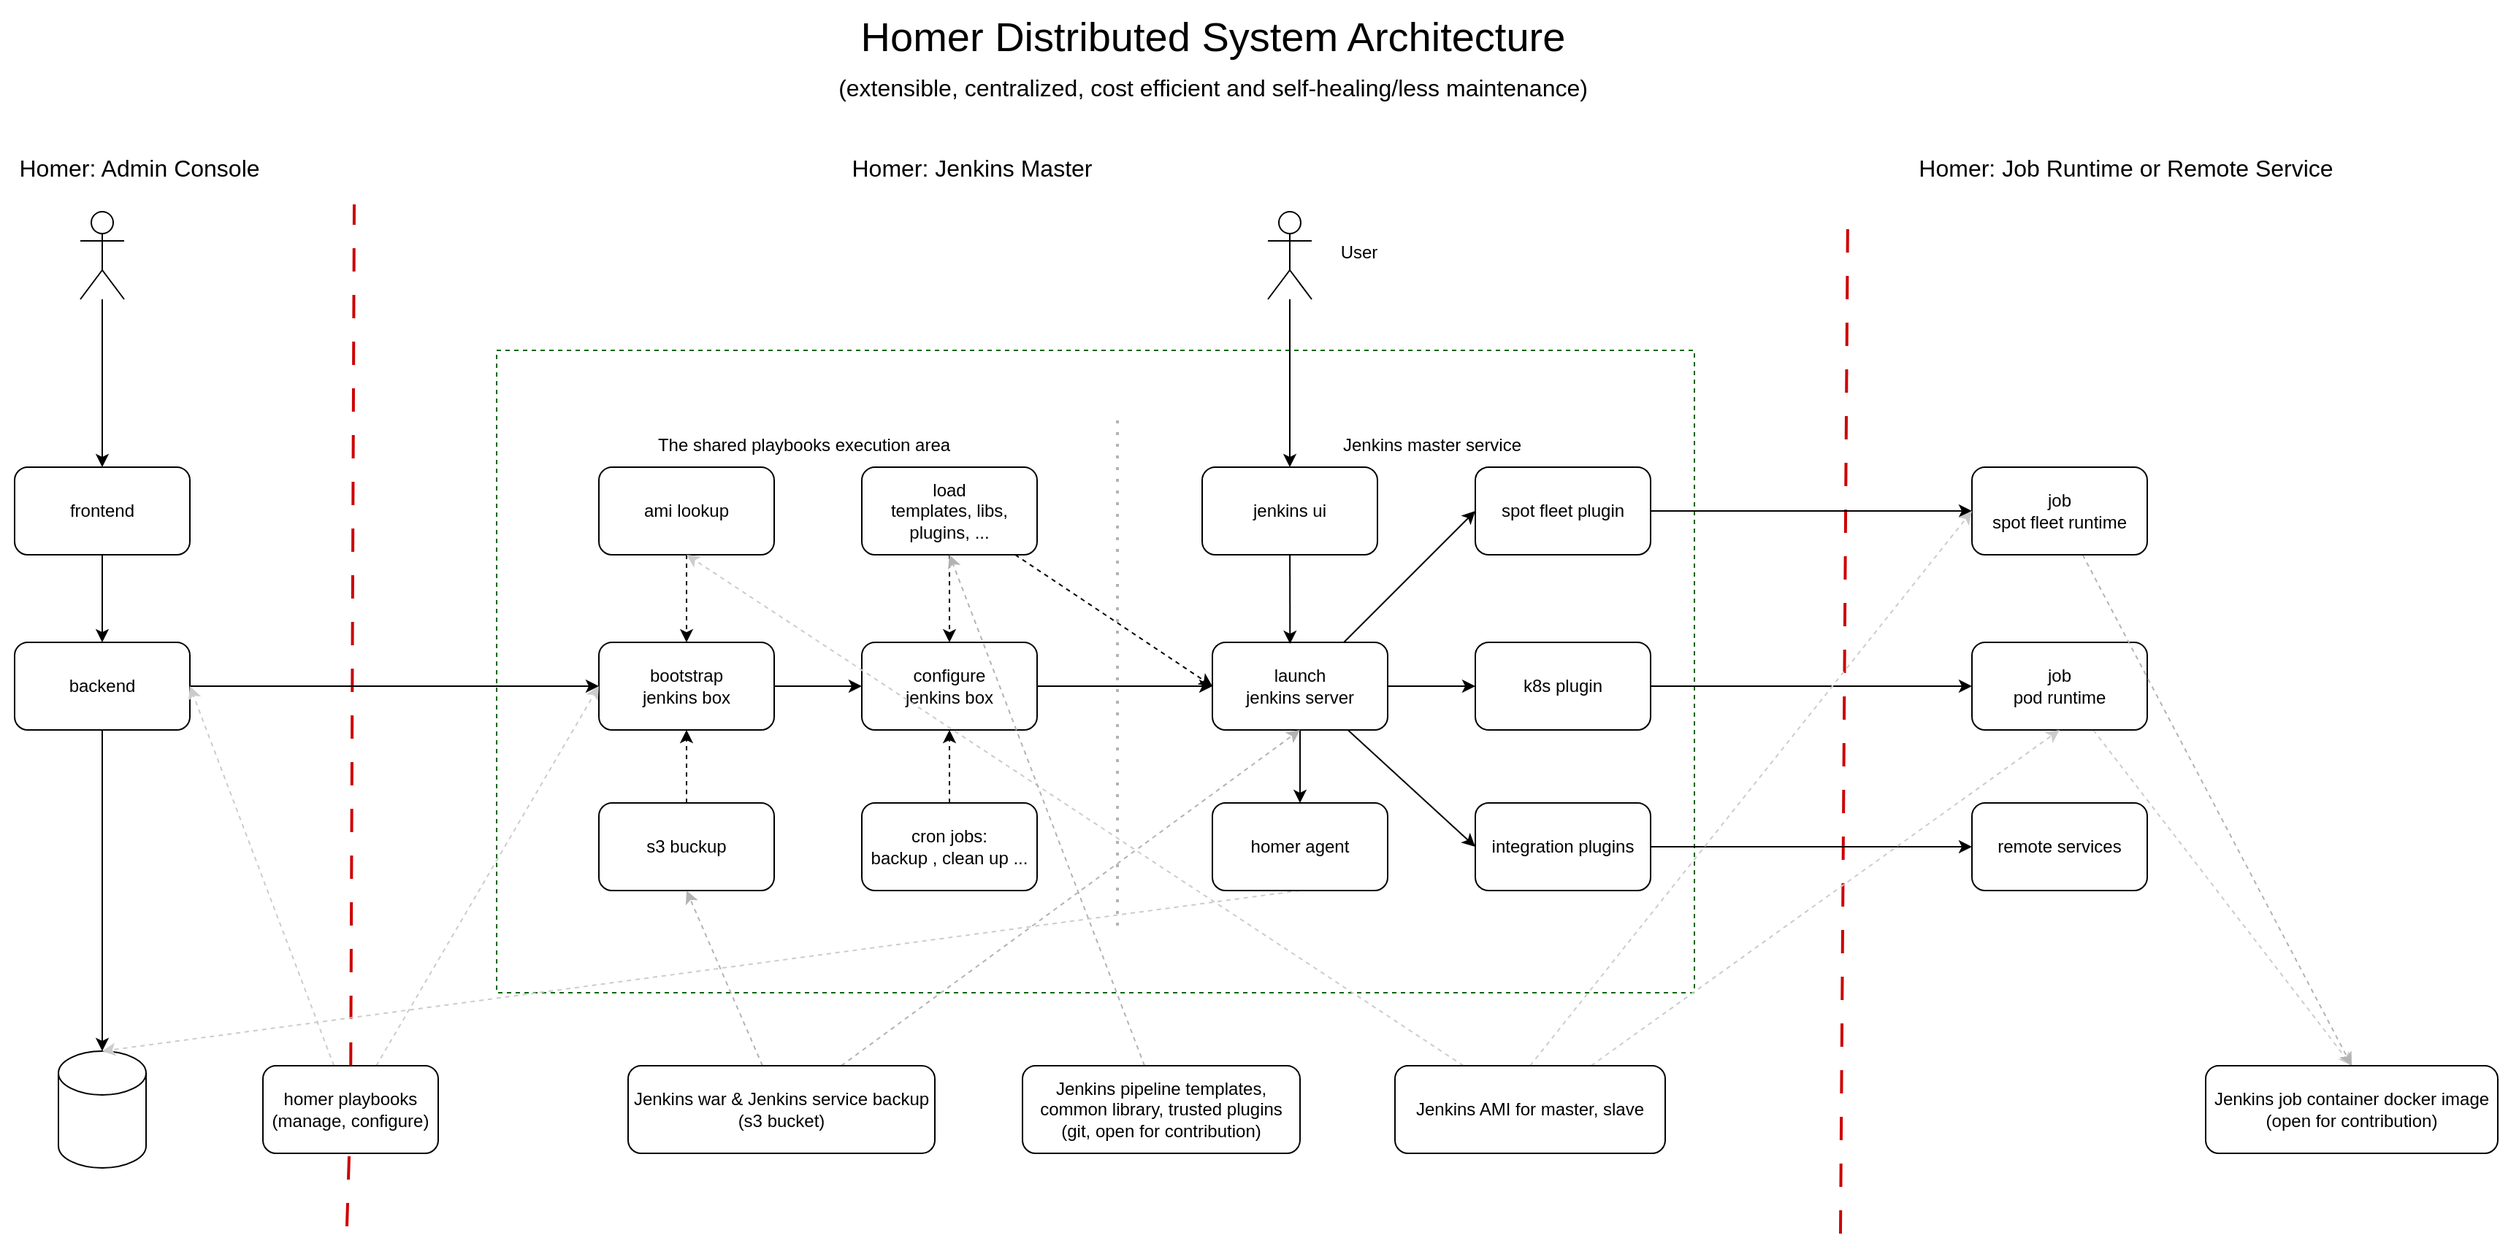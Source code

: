 <mxfile version="21.2.6" type="github">
  <diagram name="Page-1" id="HMeSJkny4wYuckMMA0fv">
    <mxGraphModel dx="2641" dy="1012" grid="1" gridSize="10" guides="1" tooltips="1" connect="1" arrows="1" fold="1" page="1" pageScale="1" pageWidth="850" pageHeight="1100" math="0" shadow="0">
      <root>
        <mxCell id="0" />
        <mxCell id="1" parent="0" />
        <mxCell id="agCpb_SMPKk3TFrb06sG-60" value="" style="endArrow=none;dashed=1;html=1;dashPattern=8 8;strokeWidth=2;rounded=0;strokeColor=#CC0000;fontColor=#CC0000;" edge="1" parent="1">
          <mxGeometry width="50" height="50" relative="1" as="geometry">
            <mxPoint x="1290" y="855" as="sourcePoint" />
            <mxPoint x="1295" y="155" as="targetPoint" />
          </mxGeometry>
        </mxCell>
        <mxCell id="agCpb_SMPKk3TFrb06sG-76" value="" style="endArrow=none;dashed=1;html=1;dashPattern=8 8;strokeWidth=2;rounded=0;strokeColor=#CC0000;fontColor=#CC0000;" edge="1" parent="1" source="agCpb_SMPKk3TFrb06sG-19">
          <mxGeometry width="50" height="50" relative="1" as="geometry">
            <mxPoint x="267.5" y="850" as="sourcePoint" />
            <mxPoint x="272.5" y="150" as="targetPoint" />
          </mxGeometry>
        </mxCell>
        <mxCell id="agCpb_SMPKk3TFrb06sG-70" value="" style="rounded=0;whiteSpace=wrap;html=1;dashed=1;strokeColor=#006600;" vertex="1" parent="1">
          <mxGeometry x="370" y="250" width="820" height="440" as="geometry" />
        </mxCell>
        <mxCell id="agCpb_SMPKk3TFrb06sG-26" style="edgeStyle=none;rounded=0;orthogonalLoop=1;jettySize=auto;html=1;" edge="1" parent="1" source="agCpb_SMPKk3TFrb06sG-1" target="agCpb_SMPKk3TFrb06sG-2">
          <mxGeometry relative="1" as="geometry" />
        </mxCell>
        <mxCell id="agCpb_SMPKk3TFrb06sG-1" value="frontend" style="rounded=1;whiteSpace=wrap;html=1;" vertex="1" parent="1">
          <mxGeometry x="40" y="330" width="120" height="60" as="geometry" />
        </mxCell>
        <mxCell id="agCpb_SMPKk3TFrb06sG-27" style="edgeStyle=none;rounded=0;orthogonalLoop=1;jettySize=auto;html=1;entryX=0.5;entryY=0;entryDx=0;entryDy=0;entryPerimeter=0;" edge="1" parent="1" source="agCpb_SMPKk3TFrb06sG-2" target="agCpb_SMPKk3TFrb06sG-3">
          <mxGeometry relative="1" as="geometry" />
        </mxCell>
        <mxCell id="agCpb_SMPKk3TFrb06sG-30" style="edgeStyle=none;rounded=0;orthogonalLoop=1;jettySize=auto;html=1;entryX=0;entryY=0.5;entryDx=0;entryDy=0;" edge="1" parent="1" source="agCpb_SMPKk3TFrb06sG-2" target="agCpb_SMPKk3TFrb06sG-7">
          <mxGeometry relative="1" as="geometry" />
        </mxCell>
        <mxCell id="agCpb_SMPKk3TFrb06sG-2" value="backend" style="rounded=1;whiteSpace=wrap;html=1;" vertex="1" parent="1">
          <mxGeometry x="40" y="450" width="120" height="60" as="geometry" />
        </mxCell>
        <mxCell id="agCpb_SMPKk3TFrb06sG-3" value="" style="shape=cylinder3;whiteSpace=wrap;html=1;boundedLbl=1;backgroundOutline=1;size=15;" vertex="1" parent="1">
          <mxGeometry x="70" y="730" width="60" height="80" as="geometry" />
        </mxCell>
        <mxCell id="agCpb_SMPKk3TFrb06sG-31" style="edgeStyle=none;rounded=0;orthogonalLoop=1;jettySize=auto;html=1;" edge="1" parent="1" source="agCpb_SMPKk3TFrb06sG-7" target="agCpb_SMPKk3TFrb06sG-8">
          <mxGeometry relative="1" as="geometry" />
        </mxCell>
        <mxCell id="agCpb_SMPKk3TFrb06sG-7" value="bootstrap &lt;br&gt;jenkins box" style="rounded=1;whiteSpace=wrap;html=1;" vertex="1" parent="1">
          <mxGeometry x="440" y="450" width="120" height="60" as="geometry" />
        </mxCell>
        <mxCell id="agCpb_SMPKk3TFrb06sG-32" style="edgeStyle=none;rounded=0;orthogonalLoop=1;jettySize=auto;html=1;entryX=0;entryY=0.5;entryDx=0;entryDy=0;" edge="1" parent="1" source="agCpb_SMPKk3TFrb06sG-8" target="agCpb_SMPKk3TFrb06sG-9">
          <mxGeometry relative="1" as="geometry" />
        </mxCell>
        <mxCell id="agCpb_SMPKk3TFrb06sG-8" value="configure &lt;br&gt;jenkins box" style="rounded=1;whiteSpace=wrap;html=1;" vertex="1" parent="1">
          <mxGeometry x="620" y="450" width="120" height="60" as="geometry" />
        </mxCell>
        <mxCell id="agCpb_SMPKk3TFrb06sG-38" style="edgeStyle=none;rounded=0;orthogonalLoop=1;jettySize=auto;html=1;entryX=0;entryY=0.5;entryDx=0;entryDy=0;" edge="1" parent="1" source="agCpb_SMPKk3TFrb06sG-9" target="agCpb_SMPKk3TFrb06sG-21">
          <mxGeometry relative="1" as="geometry" />
        </mxCell>
        <mxCell id="agCpb_SMPKk3TFrb06sG-47" style="edgeStyle=none;rounded=0;orthogonalLoop=1;jettySize=auto;html=1;entryX=0;entryY=0.5;entryDx=0;entryDy=0;" edge="1" parent="1" source="agCpb_SMPKk3TFrb06sG-9" target="agCpb_SMPKk3TFrb06sG-20">
          <mxGeometry relative="1" as="geometry" />
        </mxCell>
        <mxCell id="agCpb_SMPKk3TFrb06sG-48" style="edgeStyle=none;rounded=0;orthogonalLoop=1;jettySize=auto;html=1;entryX=0;entryY=0.5;entryDx=0;entryDy=0;" edge="1" parent="1" source="agCpb_SMPKk3TFrb06sG-9" target="agCpb_SMPKk3TFrb06sG-22">
          <mxGeometry relative="1" as="geometry" />
        </mxCell>
        <mxCell id="agCpb_SMPKk3TFrb06sG-66" style="edgeStyle=none;rounded=0;orthogonalLoop=1;jettySize=auto;html=1;" edge="1" parent="1" source="agCpb_SMPKk3TFrb06sG-9" target="agCpb_SMPKk3TFrb06sG-64">
          <mxGeometry relative="1" as="geometry" />
        </mxCell>
        <mxCell id="agCpb_SMPKk3TFrb06sG-9" value="launch &lt;br&gt;jenkins server" style="rounded=1;whiteSpace=wrap;html=1;" vertex="1" parent="1">
          <mxGeometry x="860" y="450" width="120" height="60" as="geometry" />
        </mxCell>
        <mxCell id="agCpb_SMPKk3TFrb06sG-36" style="edgeStyle=none;rounded=0;orthogonalLoop=1;jettySize=auto;html=1;entryX=0.5;entryY=1;entryDx=0;entryDy=0;dashed=1;" edge="1" parent="1" source="agCpb_SMPKk3TFrb06sG-10" target="agCpb_SMPKk3TFrb06sG-8">
          <mxGeometry relative="1" as="geometry" />
        </mxCell>
        <mxCell id="agCpb_SMPKk3TFrb06sG-10" value="cron jobs: &lt;br&gt;backup , clean up ..." style="rounded=1;whiteSpace=wrap;html=1;" vertex="1" parent="1">
          <mxGeometry x="620" y="560" width="120" height="60" as="geometry" />
        </mxCell>
        <mxCell id="agCpb_SMPKk3TFrb06sG-35" style="edgeStyle=none;rounded=0;orthogonalLoop=1;jettySize=auto;html=1;entryX=0.5;entryY=0;entryDx=0;entryDy=0;dashed=1;" edge="1" parent="1" source="agCpb_SMPKk3TFrb06sG-11" target="agCpb_SMPKk3TFrb06sG-8">
          <mxGeometry relative="1" as="geometry" />
        </mxCell>
        <mxCell id="agCpb_SMPKk3TFrb06sG-44" style="edgeStyle=none;rounded=0;orthogonalLoop=1;jettySize=auto;html=1;entryX=0;entryY=0.5;entryDx=0;entryDy=0;dashed=1;" edge="1" parent="1" source="agCpb_SMPKk3TFrb06sG-11" target="agCpb_SMPKk3TFrb06sG-9">
          <mxGeometry relative="1" as="geometry" />
        </mxCell>
        <mxCell id="agCpb_SMPKk3TFrb06sG-11" value="load &lt;br&gt;templates, libs, plugins, ..." style="rounded=1;whiteSpace=wrap;html=1;" vertex="1" parent="1">
          <mxGeometry x="620" y="330" width="120" height="60" as="geometry" />
        </mxCell>
        <mxCell id="agCpb_SMPKk3TFrb06sG-33" style="edgeStyle=none;rounded=0;orthogonalLoop=1;jettySize=auto;html=1;entryX=0.5;entryY=0;entryDx=0;entryDy=0;dashed=1;" edge="1" parent="1" source="agCpb_SMPKk3TFrb06sG-12" target="agCpb_SMPKk3TFrb06sG-7">
          <mxGeometry relative="1" as="geometry" />
        </mxCell>
        <mxCell id="agCpb_SMPKk3TFrb06sG-12" value="ami lookup" style="rounded=1;whiteSpace=wrap;html=1;" vertex="1" parent="1">
          <mxGeometry x="440" y="330" width="120" height="60" as="geometry" />
        </mxCell>
        <mxCell id="agCpb_SMPKk3TFrb06sG-34" style="edgeStyle=none;rounded=0;orthogonalLoop=1;jettySize=auto;html=1;entryX=0.5;entryY=1;entryDx=0;entryDy=0;dashed=1;" edge="1" parent="1" source="agCpb_SMPKk3TFrb06sG-13" target="agCpb_SMPKk3TFrb06sG-7">
          <mxGeometry relative="1" as="geometry" />
        </mxCell>
        <mxCell id="agCpb_SMPKk3TFrb06sG-13" value="s3 buckup" style="rounded=1;whiteSpace=wrap;html=1;" vertex="1" parent="1">
          <mxGeometry x="440" y="560" width="120" height="60" as="geometry" />
        </mxCell>
        <mxCell id="agCpb_SMPKk3TFrb06sG-28" style="edgeStyle=none;rounded=0;orthogonalLoop=1;jettySize=auto;html=1;entryX=1;entryY=0.5;entryDx=0;entryDy=0;dashed=1;strokeColor=#CCCCCC;" edge="1" parent="1" source="agCpb_SMPKk3TFrb06sG-19" target="agCpb_SMPKk3TFrb06sG-2">
          <mxGeometry relative="1" as="geometry" />
        </mxCell>
        <mxCell id="agCpb_SMPKk3TFrb06sG-29" style="edgeStyle=none;rounded=0;orthogonalLoop=1;jettySize=auto;html=1;entryX=0;entryY=0.5;entryDx=0;entryDy=0;dashed=1;strokeColor=#CCCCCC;" edge="1" parent="1" source="agCpb_SMPKk3TFrb06sG-19" target="agCpb_SMPKk3TFrb06sG-7">
          <mxGeometry relative="1" as="geometry" />
        </mxCell>
        <mxCell id="agCpb_SMPKk3TFrb06sG-46" style="edgeStyle=none;rounded=0;orthogonalLoop=1;jettySize=auto;html=1;" edge="1" parent="1" source="agCpb_SMPKk3TFrb06sG-20" target="agCpb_SMPKk3TFrb06sG-25">
          <mxGeometry relative="1" as="geometry" />
        </mxCell>
        <mxCell id="agCpb_SMPKk3TFrb06sG-20" value="integration plugins" style="rounded=1;whiteSpace=wrap;html=1;" vertex="1" parent="1">
          <mxGeometry x="1040" y="560" width="120" height="60" as="geometry" />
        </mxCell>
        <mxCell id="agCpb_SMPKk3TFrb06sG-41" style="edgeStyle=none;rounded=0;orthogonalLoop=1;jettySize=auto;html=1;entryX=0;entryY=0.5;entryDx=0;entryDy=0;" edge="1" parent="1" source="agCpb_SMPKk3TFrb06sG-21" target="agCpb_SMPKk3TFrb06sG-23">
          <mxGeometry relative="1" as="geometry" />
        </mxCell>
        <mxCell id="agCpb_SMPKk3TFrb06sG-21" value="k8s plugin" style="rounded=1;whiteSpace=wrap;html=1;" vertex="1" parent="1">
          <mxGeometry x="1040" y="450" width="120" height="60" as="geometry" />
        </mxCell>
        <mxCell id="agCpb_SMPKk3TFrb06sG-49" style="edgeStyle=none;rounded=0;orthogonalLoop=1;jettySize=auto;html=1;entryX=0;entryY=0.5;entryDx=0;entryDy=0;" edge="1" parent="1" source="agCpb_SMPKk3TFrb06sG-22" target="agCpb_SMPKk3TFrb06sG-24">
          <mxGeometry relative="1" as="geometry" />
        </mxCell>
        <mxCell id="agCpb_SMPKk3TFrb06sG-22" value="spot fleet plugin" style="rounded=1;whiteSpace=wrap;html=1;" vertex="1" parent="1">
          <mxGeometry x="1040" y="330" width="120" height="60" as="geometry" />
        </mxCell>
        <mxCell id="agCpb_SMPKk3TFrb06sG-54" style="edgeStyle=none;rounded=0;orthogonalLoop=1;jettySize=auto;html=1;entryX=0.5;entryY=0;entryDx=0;entryDy=0;dashed=1;strokeColor=#CCCCCC;" edge="1" parent="1" source="agCpb_SMPKk3TFrb06sG-23" target="agCpb_SMPKk3TFrb06sG-53">
          <mxGeometry relative="1" as="geometry" />
        </mxCell>
        <mxCell id="agCpb_SMPKk3TFrb06sG-23" value="job&lt;br&gt;pod runtime" style="rounded=1;whiteSpace=wrap;html=1;" vertex="1" parent="1">
          <mxGeometry x="1380" y="450" width="120" height="60" as="geometry" />
        </mxCell>
        <mxCell id="agCpb_SMPKk3TFrb06sG-77" style="edgeStyle=none;rounded=0;orthogonalLoop=1;jettySize=auto;html=1;entryX=0.5;entryY=0;entryDx=0;entryDy=0;dashed=1;strokeColor=#B3B3B3;" edge="1" parent="1" source="agCpb_SMPKk3TFrb06sG-24" target="agCpb_SMPKk3TFrb06sG-53">
          <mxGeometry relative="1" as="geometry" />
        </mxCell>
        <mxCell id="agCpb_SMPKk3TFrb06sG-24" value="job &lt;br&gt;spot fleet runtime" style="rounded=1;whiteSpace=wrap;html=1;" vertex="1" parent="1">
          <mxGeometry x="1380" y="330" width="120" height="60" as="geometry" />
        </mxCell>
        <mxCell id="agCpb_SMPKk3TFrb06sG-25" value="remote services" style="rounded=1;whiteSpace=wrap;html=1;" vertex="1" parent="1">
          <mxGeometry x="1380" y="560" width="120" height="60" as="geometry" />
        </mxCell>
        <mxCell id="agCpb_SMPKk3TFrb06sG-45" style="edgeStyle=none;rounded=0;orthogonalLoop=1;jettySize=auto;html=1;entryX=0.443;entryY=0.017;entryDx=0;entryDy=0;entryPerimeter=0;" edge="1" parent="1" source="agCpb_SMPKk3TFrb06sG-43" target="agCpb_SMPKk3TFrb06sG-9">
          <mxGeometry relative="1" as="geometry" />
        </mxCell>
        <mxCell id="agCpb_SMPKk3TFrb06sG-43" value="jenkins ui" style="rounded=1;whiteSpace=wrap;html=1;" vertex="1" parent="1">
          <mxGeometry x="853" y="330" width="120" height="60" as="geometry" />
        </mxCell>
        <mxCell id="agCpb_SMPKk3TFrb06sG-51" style="edgeStyle=none;rounded=0;orthogonalLoop=1;jettySize=auto;html=1;entryX=0.5;entryY=1;entryDx=0;entryDy=0;dashed=1;strokeColor=#CCCCCC;" edge="1" parent="1" source="agCpb_SMPKk3TFrb06sG-50" target="agCpb_SMPKk3TFrb06sG-12">
          <mxGeometry relative="1" as="geometry" />
        </mxCell>
        <mxCell id="agCpb_SMPKk3TFrb06sG-52" style="edgeStyle=none;rounded=0;orthogonalLoop=1;jettySize=auto;html=1;entryX=0;entryY=0.5;entryDx=0;entryDy=0;exitX=0.5;exitY=0;exitDx=0;exitDy=0;dashed=1;strokeColor=#CCCCCC;" edge="1" parent="1" source="agCpb_SMPKk3TFrb06sG-50" target="agCpb_SMPKk3TFrb06sG-24">
          <mxGeometry relative="1" as="geometry" />
        </mxCell>
        <mxCell id="agCpb_SMPKk3TFrb06sG-89" style="edgeStyle=none;rounded=0;orthogonalLoop=1;jettySize=auto;html=1;entryX=0.5;entryY=1;entryDx=0;entryDy=0;dashed=1;strokeColor=#CCCCCC;" edge="1" parent="1" source="agCpb_SMPKk3TFrb06sG-50" target="agCpb_SMPKk3TFrb06sG-23">
          <mxGeometry relative="1" as="geometry" />
        </mxCell>
        <mxCell id="agCpb_SMPKk3TFrb06sG-50" value="Jenkins AMI for master, slave" style="rounded=1;whiteSpace=wrap;html=1;" vertex="1" parent="1">
          <mxGeometry x="985" y="740" width="185" height="60" as="geometry" />
        </mxCell>
        <mxCell id="agCpb_SMPKk3TFrb06sG-53" value="Jenkins job container docker image (open for contribution)" style="rounded=1;whiteSpace=wrap;html=1;" vertex="1" parent="1">
          <mxGeometry x="1540" y="740" width="200" height="60" as="geometry" />
        </mxCell>
        <mxCell id="agCpb_SMPKk3TFrb06sG-58" style="edgeStyle=none;rounded=0;orthogonalLoop=1;jettySize=auto;html=1;entryX=0.5;entryY=0;entryDx=0;entryDy=0;" edge="1" parent="1" source="agCpb_SMPKk3TFrb06sG-55" target="agCpb_SMPKk3TFrb06sG-1">
          <mxGeometry relative="1" as="geometry" />
        </mxCell>
        <mxCell id="agCpb_SMPKk3TFrb06sG-55" value="" style="shape=umlActor;verticalLabelPosition=bottom;verticalAlign=top;html=1;outlineConnect=0;" vertex="1" parent="1">
          <mxGeometry x="85" y="155" width="30" height="60" as="geometry" />
        </mxCell>
        <mxCell id="agCpb_SMPKk3TFrb06sG-57" style="edgeStyle=none;rounded=0;orthogonalLoop=1;jettySize=auto;html=1;entryX=0.5;entryY=0;entryDx=0;entryDy=0;" edge="1" parent="1" source="agCpb_SMPKk3TFrb06sG-56" target="agCpb_SMPKk3TFrb06sG-43">
          <mxGeometry relative="1" as="geometry" />
        </mxCell>
        <mxCell id="agCpb_SMPKk3TFrb06sG-56" value="" style="shape=umlActor;verticalLabelPosition=bottom;verticalAlign=top;html=1;outlineConnect=0;" vertex="1" parent="1">
          <mxGeometry x="898" y="155" width="30" height="60" as="geometry" />
        </mxCell>
        <mxCell id="agCpb_SMPKk3TFrb06sG-61" value="Jenkins master service" style="text;html=1;align=center;verticalAlign=middle;resizable=0;points=[];autosize=1;strokeColor=none;fillColor=none;" vertex="1" parent="1">
          <mxGeometry x="935" y="300" width="150" height="30" as="geometry" />
        </mxCell>
        <mxCell id="agCpb_SMPKk3TFrb06sG-62" value="Homer: Job Runtime or Remote Service" style="text;html=1;align=center;verticalAlign=middle;resizable=0;points=[];autosize=1;strokeColor=none;fillColor=none;fontSize=16;" vertex="1" parent="1">
          <mxGeometry x="1330" y="110" width="310" height="30" as="geometry" />
        </mxCell>
        <mxCell id="agCpb_SMPKk3TFrb06sG-63" value="Homer: Admin Console" style="text;html=1;align=center;verticalAlign=middle;resizable=0;points=[];autosize=1;strokeColor=none;fillColor=none;fontSize=16;" vertex="1" parent="1">
          <mxGeometry x="30" y="110" width="190" height="30" as="geometry" />
        </mxCell>
        <mxCell id="agCpb_SMPKk3TFrb06sG-67" style="edgeStyle=none;rounded=0;orthogonalLoop=1;jettySize=auto;html=1;entryX=0.5;entryY=0;entryDx=0;entryDy=0;entryPerimeter=0;exitX=0.5;exitY=1;exitDx=0;exitDy=0;dashed=1;strokeColor=#CCCCCC;" edge="1" parent="1" source="agCpb_SMPKk3TFrb06sG-64" target="agCpb_SMPKk3TFrb06sG-3">
          <mxGeometry relative="1" as="geometry" />
        </mxCell>
        <mxCell id="agCpb_SMPKk3TFrb06sG-64" value="homer agent" style="rounded=1;whiteSpace=wrap;html=1;" vertex="1" parent="1">
          <mxGeometry x="860" y="560" width="120" height="60" as="geometry" />
        </mxCell>
        <mxCell id="agCpb_SMPKk3TFrb06sG-68" value="" style="endArrow=none;dashed=1;html=1;dashPattern=1 3;strokeWidth=2;rounded=0;strokeColor=#B3B3B3;" edge="1" parent="1">
          <mxGeometry width="50" height="50" relative="1" as="geometry">
            <mxPoint x="795" y="644" as="sourcePoint" />
            <mxPoint x="795" y="294" as="targetPoint" />
          </mxGeometry>
        </mxCell>
        <mxCell id="agCpb_SMPKk3TFrb06sG-69" value="The shared playbooks execution area" style="text;html=1;align=center;verticalAlign=middle;resizable=0;points=[];autosize=1;strokeColor=none;fillColor=none;" vertex="1" parent="1">
          <mxGeometry x="470" y="300" width="220" height="30" as="geometry" />
        </mxCell>
        <mxCell id="agCpb_SMPKk3TFrb06sG-71" value="User" style="text;html=1;align=center;verticalAlign=middle;resizable=0;points=[];autosize=1;strokeColor=none;fillColor=none;" vertex="1" parent="1">
          <mxGeometry x="935" y="168" width="50" height="30" as="geometry" />
        </mxCell>
        <mxCell id="agCpb_SMPKk3TFrb06sG-73" value="Homer: Jenkins Master" style="text;html=1;align=center;verticalAlign=middle;resizable=0;points=[];autosize=1;strokeColor=none;fillColor=none;fontSize=16;" vertex="1" parent="1">
          <mxGeometry x="600" y="110" width="190" height="30" as="geometry" />
        </mxCell>
        <mxCell id="agCpb_SMPKk3TFrb06sG-74" value="&lt;font style=&quot;font-size: 28px;&quot;&gt;Homer Distributed System Architecture &lt;br&gt;&lt;/font&gt;&lt;font style=&quot;font-size: 16px;&quot;&gt;(extensible, centralized, cost efficient and self-healing/less maintenance)&lt;/font&gt;" style="text;html=1;align=center;verticalAlign=middle;resizable=0;points=[];autosize=1;strokeColor=none;fillColor=none;fontSize=25;" vertex="1" parent="1">
          <mxGeometry x="590" y="10" width="540" height="80" as="geometry" />
        </mxCell>
        <mxCell id="agCpb_SMPKk3TFrb06sG-81" style="edgeStyle=none;rounded=0;orthogonalLoop=1;jettySize=auto;html=1;entryX=0.5;entryY=1;entryDx=0;entryDy=0;dashed=1;strokeColor=#B3B3B3;" edge="1" parent="1" source="agCpb_SMPKk3TFrb06sG-78" target="agCpb_SMPKk3TFrb06sG-13">
          <mxGeometry relative="1" as="geometry" />
        </mxCell>
        <mxCell id="agCpb_SMPKk3TFrb06sG-82" style="edgeStyle=none;rounded=0;orthogonalLoop=1;jettySize=auto;html=1;entryX=0.5;entryY=1;entryDx=0;entryDy=0;dashed=1;strokeColor=#B3B3B3;" edge="1" parent="1" source="agCpb_SMPKk3TFrb06sG-78" target="agCpb_SMPKk3TFrb06sG-9">
          <mxGeometry relative="1" as="geometry" />
        </mxCell>
        <mxCell id="agCpb_SMPKk3TFrb06sG-78" value="Jenkins war &amp;amp; Jenkins service backup&lt;br&gt;(s3 bucket)" style="rounded=1;whiteSpace=wrap;html=1;" vertex="1" parent="1">
          <mxGeometry x="460" y="740" width="210" height="60" as="geometry" />
        </mxCell>
        <mxCell id="agCpb_SMPKk3TFrb06sG-83" value="" style="endArrow=none;dashed=1;html=1;dashPattern=8 8;strokeWidth=2;rounded=0;strokeColor=#CC0000;fontColor=#CC0000;" edge="1" parent="1" target="agCpb_SMPKk3TFrb06sG-19">
          <mxGeometry width="50" height="50" relative="1" as="geometry">
            <mxPoint x="267.5" y="850" as="sourcePoint" />
            <mxPoint x="272.5" y="150" as="targetPoint" />
          </mxGeometry>
        </mxCell>
        <mxCell id="agCpb_SMPKk3TFrb06sG-19" value="homer playbooks&lt;br&gt;(manage, configure)" style="rounded=1;whiteSpace=wrap;html=1;" vertex="1" parent="1">
          <mxGeometry x="210" y="740" width="120" height="60" as="geometry" />
        </mxCell>
        <mxCell id="agCpb_SMPKk3TFrb06sG-86" style="edgeStyle=none;rounded=0;orthogonalLoop=1;jettySize=auto;html=1;entryX=0.5;entryY=1;entryDx=0;entryDy=0;dashed=1;strokeColor=#B3B3B3;" edge="1" parent="1" source="agCpb_SMPKk3TFrb06sG-84" target="agCpb_SMPKk3TFrb06sG-11">
          <mxGeometry relative="1" as="geometry" />
        </mxCell>
        <mxCell id="agCpb_SMPKk3TFrb06sG-84" value="Jenkins pipeline templates, common library, trusted plugins&lt;br&gt;(git, open for contribution)" style="rounded=1;whiteSpace=wrap;html=1;" vertex="1" parent="1">
          <mxGeometry x="730" y="740" width="190" height="60" as="geometry" />
        </mxCell>
      </root>
    </mxGraphModel>
  </diagram>
</mxfile>
